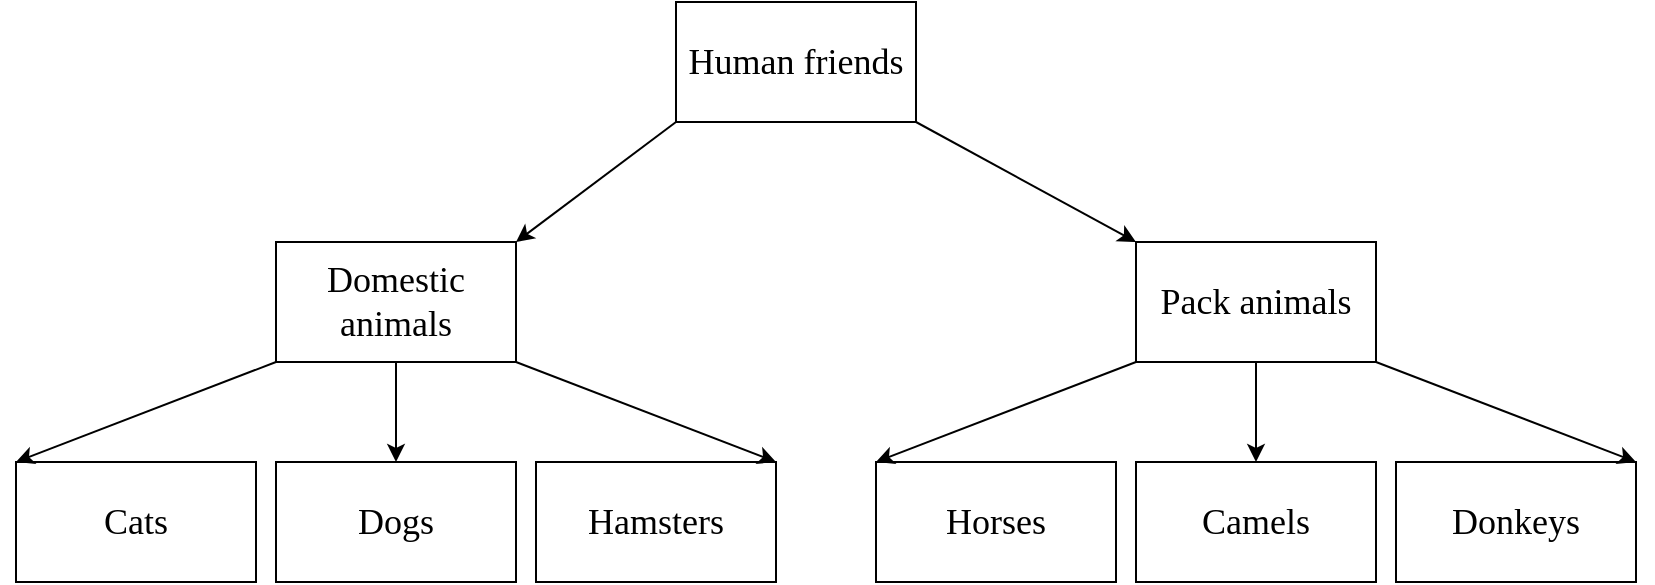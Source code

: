 <mxfile version="22.1.2" type="device">
  <diagram name="Страница 1" id="FHpsvkSIyl_uKUEPwRVc">
    <mxGraphModel dx="1418" dy="828" grid="1" gridSize="10" guides="1" tooltips="1" connect="1" arrows="1" fold="1" page="1" pageScale="1" pageWidth="827" pageHeight="1169" math="0" shadow="0">
      <root>
        <mxCell id="0" />
        <mxCell id="1" parent="0" />
        <mxCell id="4WsmEDmh6z5-0An3E04--1" value="&lt;font style=&quot;font-size: 18px;&quot; face=&quot;Times New Roman&quot;&gt;Human friends&lt;/font&gt;" style="rounded=0;whiteSpace=wrap;html=1;" parent="1" vertex="1">
          <mxGeometry x="340" y="30" width="120" height="60" as="geometry" />
        </mxCell>
        <mxCell id="4WsmEDmh6z5-0An3E04--2" value="&lt;font style=&quot;font-size: 18px;&quot; face=&quot;Times New Roman&quot;&gt;Domestic animals&lt;/font&gt;" style="rounded=0;whiteSpace=wrap;html=1;" parent="1" vertex="1">
          <mxGeometry x="140" y="150" width="120" height="60" as="geometry" />
        </mxCell>
        <mxCell id="4WsmEDmh6z5-0An3E04--3" value="&lt;font style=&quot;font-size: 18px;&quot; face=&quot;Times New Roman&quot;&gt;Pack animals&lt;/font&gt;" style="rounded=0;whiteSpace=wrap;html=1;" parent="1" vertex="1">
          <mxGeometry x="570" y="150" width="120" height="60" as="geometry" />
        </mxCell>
        <mxCell id="4WsmEDmh6z5-0An3E04--4" value="&lt;font style=&quot;font-size: 18px;&quot; face=&quot;Times New Roman&quot;&gt;Cats&lt;/font&gt;" style="rounded=0;whiteSpace=wrap;html=1;" parent="1" vertex="1">
          <mxGeometry x="10" y="260" width="120" height="60" as="geometry" />
        </mxCell>
        <mxCell id="4WsmEDmh6z5-0An3E04--5" value="&lt;font style=&quot;font-size: 18px;&quot; face=&quot;Times New Roman&quot;&gt;Hamsters&lt;/font&gt;" style="rounded=0;whiteSpace=wrap;html=1;" parent="1" vertex="1">
          <mxGeometry x="270" y="260" width="120" height="60" as="geometry" />
        </mxCell>
        <mxCell id="4WsmEDmh6z5-0An3E04--6" value="&lt;font style=&quot;font-size: 18px;&quot; face=&quot;Times New Roman&quot;&gt;Dogs&lt;/font&gt;" style="rounded=0;whiteSpace=wrap;html=1;" parent="1" vertex="1">
          <mxGeometry x="140" y="260" width="120" height="60" as="geometry" />
        </mxCell>
        <mxCell id="4WsmEDmh6z5-0An3E04--7" value="&lt;font style=&quot;font-size: 18px;&quot; face=&quot;Times New Roman&quot;&gt;Donkeys&lt;/font&gt;" style="rounded=0;whiteSpace=wrap;html=1;" parent="1" vertex="1">
          <mxGeometry x="700" y="260" width="120" height="60" as="geometry" />
        </mxCell>
        <mxCell id="4WsmEDmh6z5-0An3E04--8" value="&lt;font style=&quot;font-size: 18px;&quot; face=&quot;Times New Roman&quot;&gt;Camels&lt;/font&gt;" style="rounded=0;whiteSpace=wrap;html=1;" parent="1" vertex="1">
          <mxGeometry x="570" y="260" width="120" height="60" as="geometry" />
        </mxCell>
        <mxCell id="4WsmEDmh6z5-0An3E04--9" value="&lt;font style=&quot;font-size: 18px;&quot; face=&quot;Times New Roman&quot;&gt;Horses&lt;/font&gt;" style="rounded=0;whiteSpace=wrap;html=1;" parent="1" vertex="1">
          <mxGeometry x="440" y="260" width="120" height="60" as="geometry" />
        </mxCell>
        <mxCell id="4WsmEDmh6z5-0An3E04--10" value="" style="endArrow=classic;html=1;rounded=0;exitX=0;exitY=1;exitDx=0;exitDy=0;entryX=1;entryY=0;entryDx=0;entryDy=0;" parent="1" source="4WsmEDmh6z5-0An3E04--1" target="4WsmEDmh6z5-0An3E04--2" edge="1">
          <mxGeometry width="50" height="50" relative="1" as="geometry">
            <mxPoint x="320" y="110" as="sourcePoint" />
            <mxPoint x="360" y="180" as="targetPoint" />
          </mxGeometry>
        </mxCell>
        <mxCell id="4WsmEDmh6z5-0An3E04--11" value="" style="endArrow=classic;html=1;rounded=0;entryX=0;entryY=0;entryDx=0;entryDy=0;exitX=1;exitY=1;exitDx=0;exitDy=0;" parent="1" source="4WsmEDmh6z5-0An3E04--1" target="4WsmEDmh6z5-0An3E04--3" edge="1">
          <mxGeometry width="50" height="50" relative="1" as="geometry">
            <mxPoint x="500" y="70" as="sourcePoint" />
            <mxPoint x="400" y="160" as="targetPoint" />
          </mxGeometry>
        </mxCell>
        <mxCell id="4WsmEDmh6z5-0An3E04--12" value="" style="endArrow=classic;html=1;rounded=0;entryX=0;entryY=0;entryDx=0;entryDy=0;exitX=0;exitY=1;exitDx=0;exitDy=0;" parent="1" source="4WsmEDmh6z5-0An3E04--2" target="4WsmEDmh6z5-0An3E04--4" edge="1">
          <mxGeometry width="50" height="50" relative="1" as="geometry">
            <mxPoint x="160" y="230" as="sourcePoint" />
            <mxPoint x="110" y="290" as="targetPoint" />
          </mxGeometry>
        </mxCell>
        <mxCell id="4WsmEDmh6z5-0An3E04--14" value="" style="endArrow=classic;html=1;rounded=0;entryX=1;entryY=0;entryDx=0;entryDy=0;exitX=1;exitY=1;exitDx=0;exitDy=0;" parent="1" source="4WsmEDmh6z5-0An3E04--2" target="4WsmEDmh6z5-0An3E04--5" edge="1">
          <mxGeometry width="50" height="50" relative="1" as="geometry">
            <mxPoint x="380" y="170" as="sourcePoint" />
            <mxPoint x="330" y="240" as="targetPoint" />
          </mxGeometry>
        </mxCell>
        <mxCell id="4WsmEDmh6z5-0An3E04--15" value="" style="endArrow=classic;html=1;rounded=0;entryX=0;entryY=0;entryDx=0;entryDy=0;exitX=0;exitY=1;exitDx=0;exitDy=0;" parent="1" source="4WsmEDmh6z5-0An3E04--3" target="4WsmEDmh6z5-0An3E04--9" edge="1">
          <mxGeometry width="50" height="50" relative="1" as="geometry">
            <mxPoint x="480" y="220" as="sourcePoint" />
            <mxPoint x="430" y="290" as="targetPoint" />
          </mxGeometry>
        </mxCell>
        <mxCell id="4WsmEDmh6z5-0An3E04--16" value="" style="endArrow=classic;html=1;rounded=0;entryX=1;entryY=0;entryDx=0;entryDy=0;exitX=1;exitY=1;exitDx=0;exitDy=0;" parent="1" source="4WsmEDmh6z5-0An3E04--3" target="4WsmEDmh6z5-0An3E04--7" edge="1">
          <mxGeometry width="50" height="50" relative="1" as="geometry">
            <mxPoint x="690" y="155" as="sourcePoint" />
            <mxPoint x="640" y="225" as="targetPoint" />
          </mxGeometry>
        </mxCell>
        <mxCell id="4WsmEDmh6z5-0An3E04--17" value="" style="endArrow=classic;html=1;rounded=0;entryX=0.5;entryY=0;entryDx=0;entryDy=0;" parent="1" source="4WsmEDmh6z5-0An3E04--3" target="4WsmEDmh6z5-0An3E04--8" edge="1">
          <mxGeometry width="50" height="50" relative="1" as="geometry">
            <mxPoint x="629.5" y="220" as="sourcePoint" />
            <mxPoint x="629.5" y="270" as="targetPoint" />
          </mxGeometry>
        </mxCell>
        <mxCell id="4WsmEDmh6z5-0An3E04--18" value="" style="endArrow=classic;html=1;rounded=0;entryX=0.5;entryY=0;entryDx=0;entryDy=0;exitX=0.5;exitY=1;exitDx=0;exitDy=0;entryPerimeter=0;" parent="1" source="4WsmEDmh6z5-0An3E04--2" target="4WsmEDmh6z5-0An3E04--6" edge="1">
          <mxGeometry width="50" height="50" relative="1" as="geometry">
            <mxPoint x="250" y="190" as="sourcePoint" />
            <mxPoint x="200" y="260" as="targetPoint" />
          </mxGeometry>
        </mxCell>
      </root>
    </mxGraphModel>
  </diagram>
</mxfile>
